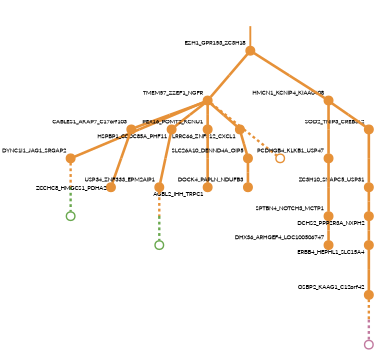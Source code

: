 strict digraph  {
graph[splines=false]; nodesep=0.7; rankdir=TB; ranksep=0.6; forcelabels=true; dpi=600; size=2.5;
0 [color="#e69138ff", fillcolor="#e69138ff", fixedsize=true, fontname=Lato, fontsize="12pt", height="0.25", label="", penwidth=3, shape=circle, style=filled, xlabel=TMEM57_ZZEF1_NGFR];
10 [color="#e69138ff", fillcolor="#e69138ff", fixedsize=true, fontname=Lato, fontsize="12pt", height="0.25", label="", penwidth=3, shape=circle, style=filled, xlabel=DYNC1I1_JAG1_SRGAP2];
11 [color="#e69138ff", fillcolor="#e69138ff", fixedsize=true, fontname=Lato, fontsize="12pt", height="0.25", label="", penwidth=3, shape=circle, style=filled, xlabel=CABLES1_AKAP7_C17orf103];
12 [color="#e69138ff", fillcolor="#e69138ff", fixedsize=true, fontname=Lato, fontsize="12pt", height="0.25", label="", penwidth=3, shape=circle, style=filled, xlabel=HSPBP1_CCDC85A_PHF11];
13 [color="#e69138ff", fillcolor="#e69138ff", fixedsize=true, fontname=Lato, fontsize="12pt", height="0.25", label="", penwidth=3, shape=circle, style=filled, xlabel=PEX16_POMT2_KCNU1];
16 [color="#e69138ff", fillcolor="#e69138ff", fixedsize=true, fontname=Lato, fontsize="12pt", height="0.25", label="", penwidth=3, shape=circle, style=filled, xlabel=LRRC66_ZNF512_CXCL1];
24 [color="#e69138ff", fillcolor="#e69138ff", fixedsize=true, fontname=Lato, fontsize="12pt", height="0.25", label="", penwidth=3, shape=circle, style=solid, xlabel=""];
1 [color="#e69138ff", fillcolor="#e69138ff", fixedsize=true, fontname=Lato, fontsize="12pt", height="0.25", label="", penwidth=3, shape=circle, style=filled, xlabel=EZH1_GPR153_ZC3H18];
9 [color="#e69138ff", fillcolor="#e69138ff", fixedsize=true, fontname=Lato, fontsize="12pt", height="0.25", label="", penwidth=3, shape=circle, style=filled, xlabel=HMCN1_KCNIP4_KIAA0408];
2 [color="#e69138ff", fillcolor="#e69138ff", fixedsize=true, fontname=Lato, fontsize="12pt", height="0.25", label="", penwidth=3, shape=circle, style=filled, xlabel=SPTBN4_NOTCH3_MCTP1];
19 [color="#e69138ff", fillcolor="#e69138ff", fixedsize=true, fontname=Lato, fontsize="12pt", height="0.25", label="", penwidth=3, shape=circle, style=filled, xlabel=DHX36_ARHGEF4_LOC100506747];
3 [color="#e69138ff", fillcolor="#e69138ff", fixedsize=true, fontname=Lato, fontsize="12pt", height="0.25", label="", penwidth=3, shape=circle, style=filled, xlabel=ZC3H10_SNAPC5_USP31];
15 [color="#e69138ff", fillcolor="#e69138ff", fixedsize=true, fontname=Lato, fontsize="12pt", height="0.25", label="", penwidth=3, shape=circle, style=filled, xlabel=DCHS2_PPP2R3A_NXPH2];
4 [color="#e69138ff", fillcolor="#e69138ff", fixedsize=true, fontname=Lato, fontsize="12pt", height="0.25", label="", penwidth=3, shape=circle, style=filled, xlabel=PCDHGB4_KLKB1_USP47];
6 [color="#e69138ff", fillcolor="#e69138ff", fixedsize=true, fontname=Lato, fontsize="12pt", height="0.25", label="", penwidth=3, shape=circle, style=filled, xlabel=OSBP2_KAAG1_C12orf42];
23 [color="#c27ba0ff", fillcolor="#c27ba0ff", fixedsize=true, fontname=Lato, fontsize="12pt", height="0.25", label="", penwidth=3, shape=circle, style=solid, xlabel=""];
8 [color="#e69138ff", fillcolor="#e69138ff", fixedsize=true, fontname=Lato, fontsize="12pt", height="0.25", label="", penwidth=3, shape=circle, style=filled, xlabel=USP34_ZNF333_EPM2AIP1];
21 [color="#6aa84fff", fillcolor="#6aa84fff", fixedsize=true, fontname=Lato, fontsize="12pt", height="0.25", label="", penwidth=3, shape=circle, style=solid, xlabel=""];
18 [color="#e69138ff", fillcolor="#e69138ff", fixedsize=true, fontname=Lato, fontsize="12pt", height="0.25", label="", penwidth=3, shape=circle, style=filled, xlabel=SOD2_TNIP3_CREB3L2];
22 [color="#6aa84fff", fillcolor="#6aa84fff", fixedsize=true, fontname=Lato, fontsize="12pt", height="0.25", label="", penwidth=3, shape=circle, style=solid, xlabel=""];
5 [color="#e69138ff", fillcolor="#e69138ff", fixedsize=true, fontname=Lato, fontsize="12pt", height="0.25", label="", penwidth=3, shape=circle, style=filled, xlabel=ZCCHC8_HMGCS1_PDHA2];
7 [color="#e69138ff", fillcolor="#e69138ff", fixedsize=true, fontname=Lato, fontsize="12pt", height="0.25", label="", penwidth=3, shape=circle, style=filled, xlabel=AGBL2_IHH_TRPC1];
14 [color="#e69138ff", fillcolor="#e69138ff", fixedsize=true, fontname=Lato, fontsize="12pt", height="0.25", label="", penwidth=3, shape=circle, style=filled, xlabel=ERBB4_HEPHL1_SLC15A4];
17 [color="#e69138ff", fillcolor="#e69138ff", fixedsize=true, fontname=Lato, fontsize="12pt", height="0.25", label="", penwidth=3, shape=circle, style=filled, xlabel=SLC26A10_DENND4A_OIP5];
20 [color="#e69138ff", fillcolor="#e69138ff", fixedsize=true, fontname=Lato, fontsize="12pt", height="0.25", label="", penwidth=3, shape=circle, style=filled, xlabel=DOCK4_PAPLN_NDUFB3];
normal [label="", penwidth=3, style=invis, xlabel=EZH1_GPR153_ZC3H18];
0 -> 10  [arrowsize=0, color="#e69138ff;0.5:#e69138ff", minlen="2.0", penwidth="5.5", style=solid];
0 -> 11  [arrowsize=0, color="#e69138ff;0.5:#e69138ff", minlen="1.8000000715255737", penwidth="5.5", style=solid];
0 -> 12  [arrowsize=0, color="#e69138ff;0.5:#e69138ff", minlen="1.600000023841858", penwidth="5.5", style=solid];
0 -> 13  [arrowsize=0, color="#e69138ff;0.5:#e69138ff", minlen="1.600000023841858", penwidth="5.5", style=solid];
0 -> 16  [arrowsize=0, color="#e69138ff;0.5:#e69138ff", minlen="1.2000000476837158", penwidth="5.5", style=solid];
0 -> 24  [arrowsize=0, color="#e69138ff;0.5:#e69138ff", minlen="2.0", penwidth=5, style=dashed];
10 -> 22  [arrowsize=0, color="#e69138ff;0.5:#6aa84fff", minlen="2.0", penwidth=5, style=dashed];
11 -> 5  [arrowsize=0, color="#e69138ff;0.5:#e69138ff", minlen="2.0", penwidth="5.5", style=solid];
12 -> 8  [arrowsize=0, color="#e69138ff;0.5:#e69138ff", minlen="2.0", penwidth="5.5", style=solid];
13 -> 7  [arrowsize=0, color="#e69138ff;0.5:#e69138ff", minlen="2.0", penwidth="5.5", style=solid];
16 -> 17  [arrowsize=0, color="#e69138ff;0.5:#e69138ff", minlen="1.2000000476837158", penwidth="5.5", style=solid];
1 -> 0  [arrowsize=0, color="#e69138ff;0.5:#e69138ff", minlen="2.0", penwidth="5.5", style=solid];
1 -> 9  [arrowsize=0, color="#e69138ff;0.5:#e69138ff", minlen="2.0", penwidth="5.5", style=solid];
9 -> 4  [arrowsize=0, color="#e69138ff;0.5:#e69138ff", minlen="2.0", penwidth="5.5", style=solid];
9 -> 18  [arrowsize=0, color="#e69138ff;0.5:#e69138ff", minlen="1.0", penwidth="5.5", style=solid];
2 -> 19  [arrowsize=0, color="#e69138ff;0.5:#e69138ff", minlen="1.0", penwidth="5.5", style=solid];
3 -> 15  [arrowsize=0, color="#e69138ff;0.5:#e69138ff", minlen="1.2000000476837158", penwidth="5.5", style=solid];
15 -> 14  [arrowsize=0, color="#e69138ff;0.5:#e69138ff", minlen="1.399999976158142", penwidth="5.5", style=solid];
4 -> 2  [arrowsize=0, color="#e69138ff;0.5:#e69138ff", minlen="2.0", penwidth="5.5", style=solid];
6 -> 23  [arrowsize=0, color="#e69138ff;0.5:#c27ba0ff", minlen="2.0", penwidth=5, style=dashed];
8 -> 21  [arrowsize=0, color="#e69138ff;0.5:#6aa84fff", minlen="2.0", penwidth=5, style=dashed];
18 -> 3  [arrowsize=0, color="#e69138ff;0.5:#e69138ff", minlen="2.0", penwidth="5.5", style=solid];
14 -> 6  [arrowsize=0, color="#e69138ff;0.5:#e69138ff", minlen="2.0", penwidth="5.5", style=solid];
17 -> 20  [arrowsize=0, color="#e69138ff;0.5:#e69138ff", minlen="1.0", penwidth="5.5", style=solid];
normal -> 1  [arrowsize=0, color="#e69138ff", label="", penwidth=4, style=solid];
}
